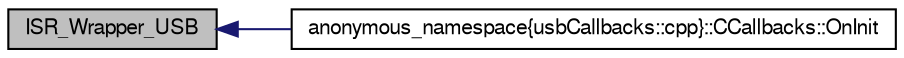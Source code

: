 digraph G
{
  bgcolor="transparent";
  edge [fontname="FreeSans",fontsize=10,labelfontname="FreeSans",labelfontsize=10];
  node [fontname="FreeSans",fontsize=10,shape=record];
  rankdir=LR;
  Node1 [label="ISR_Wrapper_USB",height=0.2,width=0.4,color="black", fillcolor="grey75", style="filled" fontcolor="black"];
  Node1 -> Node2 [dir=back,color="midnightblue",fontsize=10,style="solid",fontname="FreeSans"];
  Node2 [label="anonymous_namespace\{usbCallbacks::cpp\}::CCallbacks::OnInit",height=0.2,width=0.4,color="black",URL="$classanonymous__namespace_02usb_callbacks_8cpp_03_1_1_c_callbacks.html#162d616bfa6ac9bdc3c571ef44297df3",tooltip="Callback API (usb_api_callbacks)."];
}
